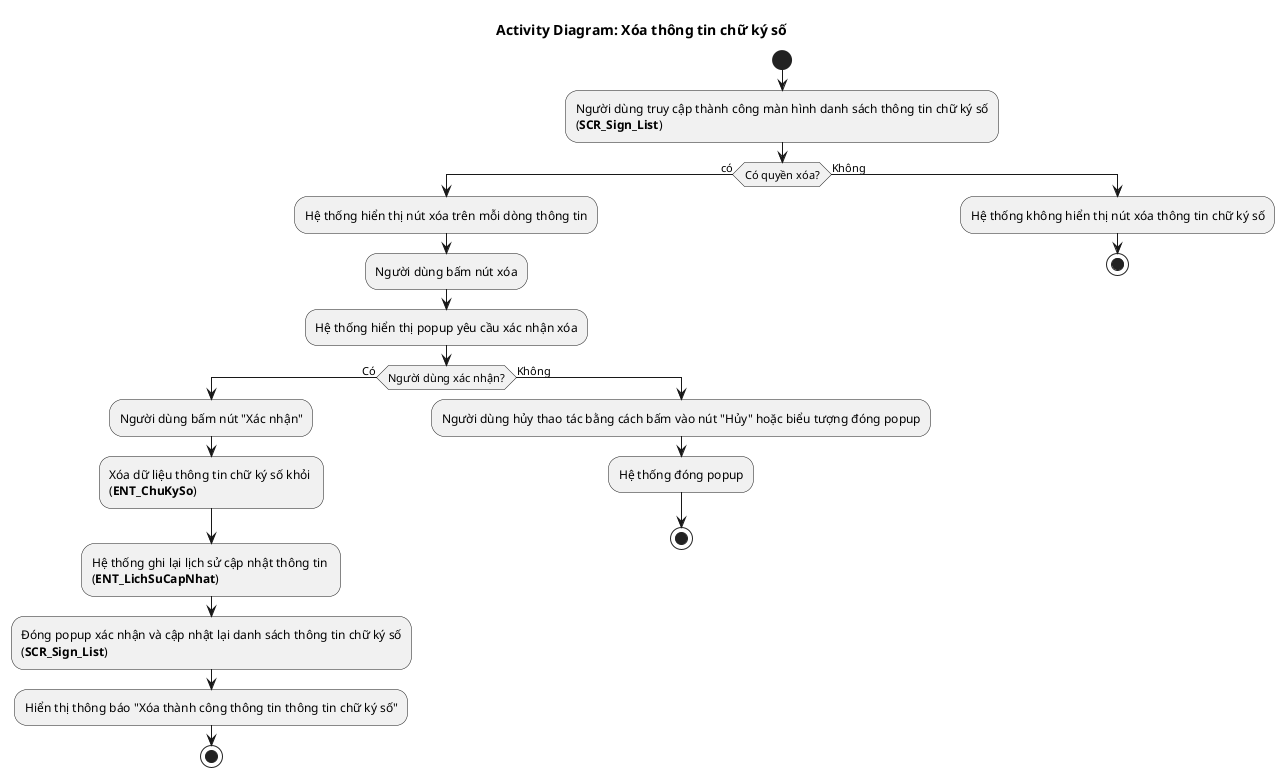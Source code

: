 @startuml AD_Sign_Detail
!pragma layout smetana
title Activity Diagram: Xóa thông tin chữ ký số

start
:Người dùng truy cập thành công màn hình danh sách thông tin chữ ký số\n(**SCR_Sign_List**);
if (Có quyền xóa?) then (có)
:Hệ thống hiển thị nút xóa trên mỗi dòng thông tin;
:Người dùng bấm nút xóa;
:Hệ thống hiển thị popup yêu cầu xác nhận xóa;
if (Người dùng xác nhận?) then (Có)
  :Người dùng bấm nút "Xác nhận";
    :Xóa dữ liệu thông tin chữ ký số khỏi \n(**ENT_ChuKySo**);
    :Hệ thống ghi lại lịch sử cập nhật thông tin \n(**ENT_LichSuCapNhat**);
    :Đóng popup xác nhận và cập nhật lại danh sách thông tin chữ ký số\n(**SCR_Sign_List**);
    :Hiển thị thông báo "Xóa thành công thông tin thông tin chữ ký số";
    stop
else (Không)
  :Người dùng hủy thao tác bằng cách bấm vào nút "Hủy" hoặc biểu tượng đóng popup;
  :Hệ thống đóng popup;
  stop
endif
else (Không)
:Hệ thống không hiển thị nút xóa thông tin chữ ký số;
stop
@enduml
